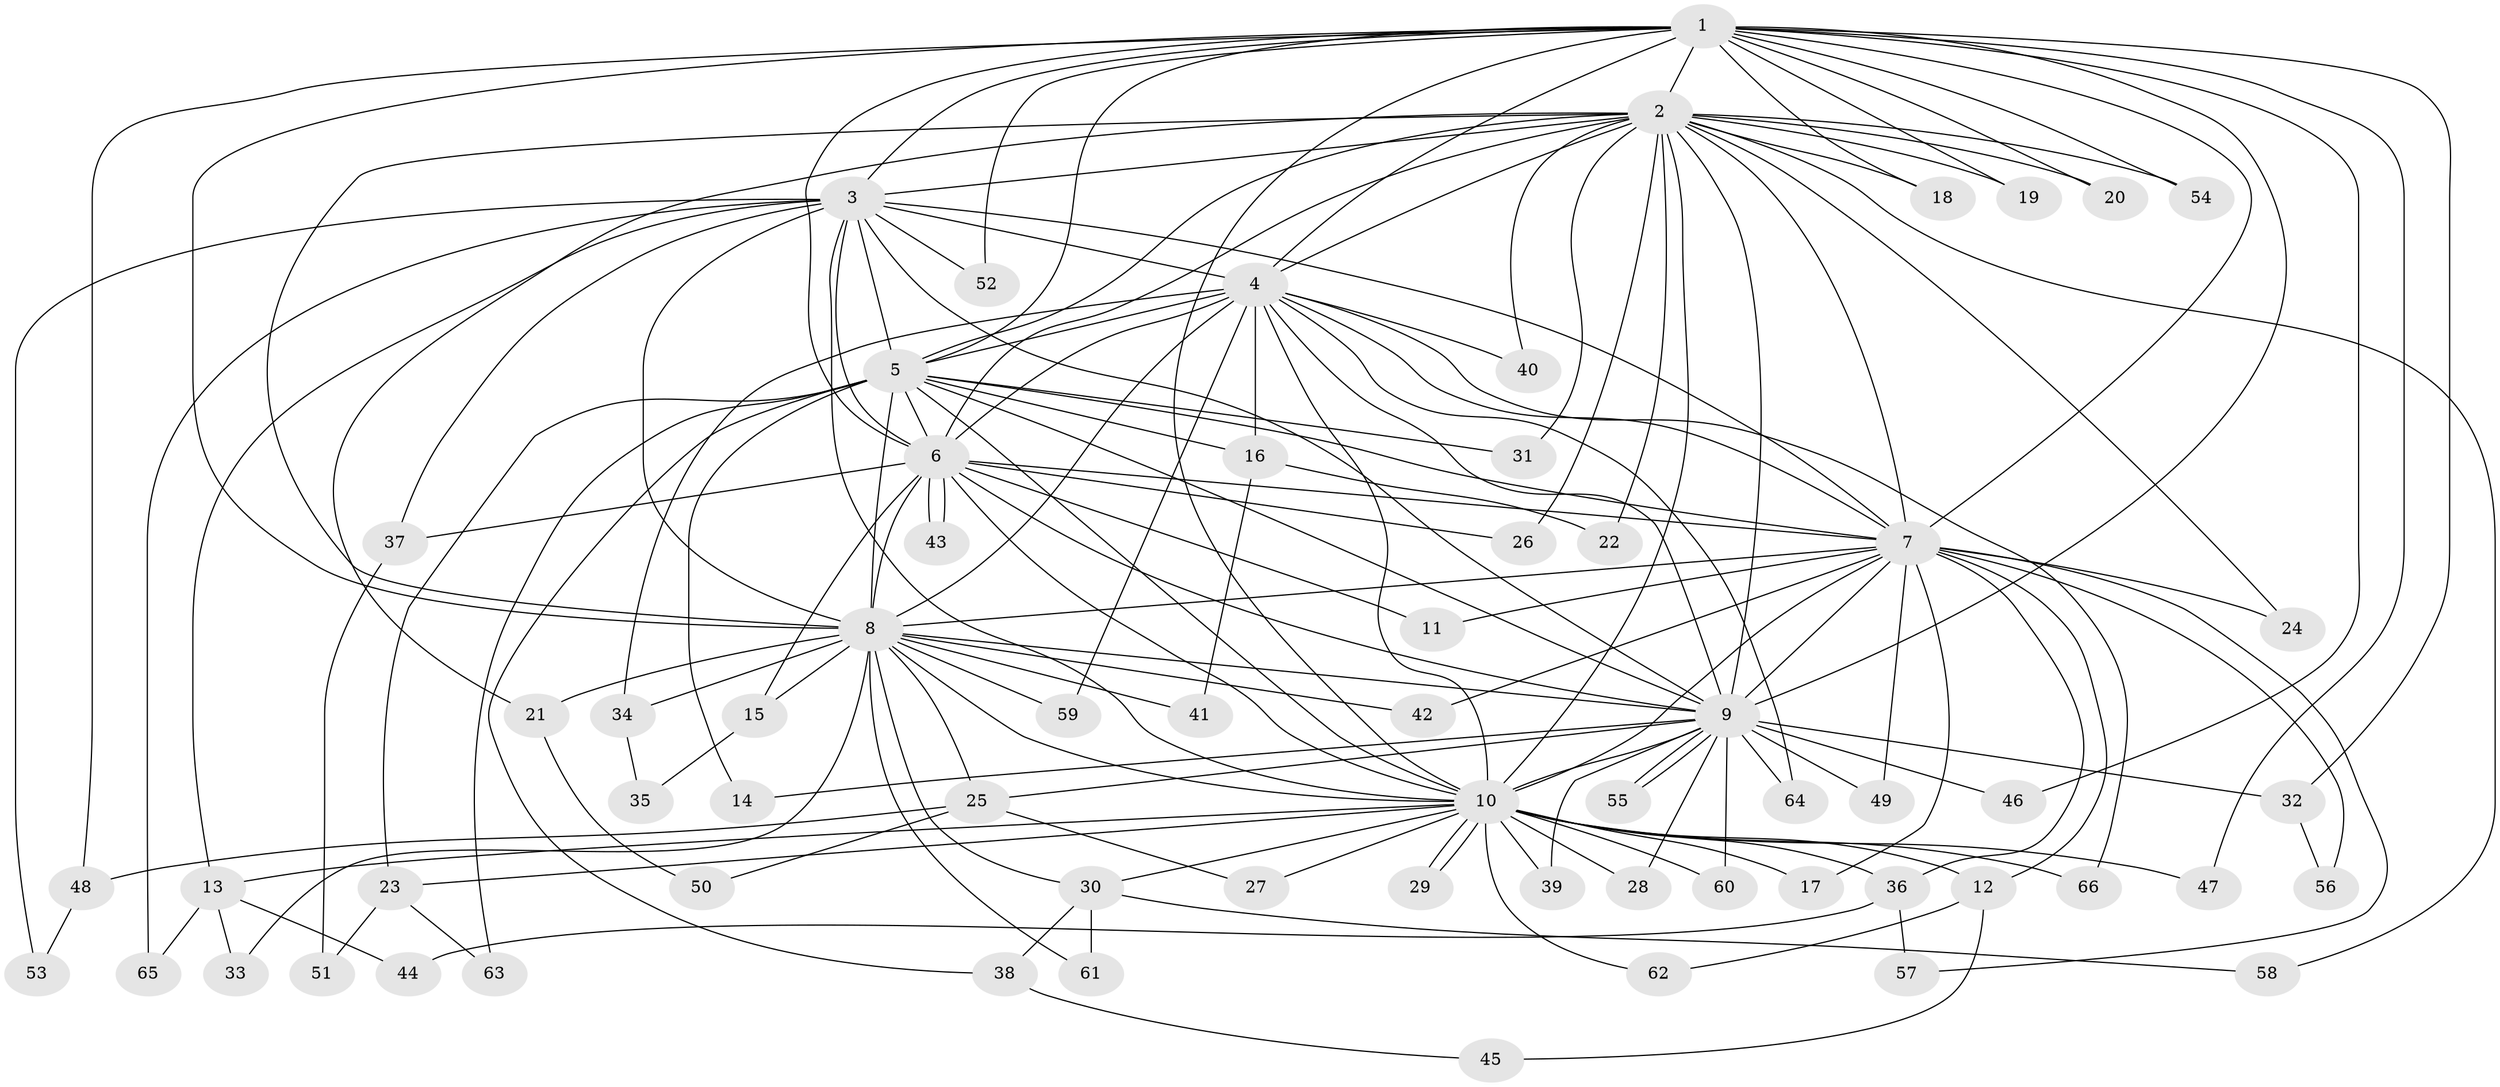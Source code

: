 // coarse degree distribution, {12: 0.02127659574468085, 13: 0.0425531914893617, 16: 0.0425531914893617, 2: 0.425531914893617, 3: 0.2127659574468085, 18: 0.02127659574468085, 4: 0.06382978723404255, 1: 0.06382978723404255, 5: 0.02127659574468085, 17: 0.0425531914893617, 19: 0.02127659574468085, 11: 0.02127659574468085}
// Generated by graph-tools (version 1.1) at 2025/36/03/04/25 23:36:21]
// undirected, 66 vertices, 157 edges
graph export_dot {
  node [color=gray90,style=filled];
  1;
  2;
  3;
  4;
  5;
  6;
  7;
  8;
  9;
  10;
  11;
  12;
  13;
  14;
  15;
  16;
  17;
  18;
  19;
  20;
  21;
  22;
  23;
  24;
  25;
  26;
  27;
  28;
  29;
  30;
  31;
  32;
  33;
  34;
  35;
  36;
  37;
  38;
  39;
  40;
  41;
  42;
  43;
  44;
  45;
  46;
  47;
  48;
  49;
  50;
  51;
  52;
  53;
  54;
  55;
  56;
  57;
  58;
  59;
  60;
  61;
  62;
  63;
  64;
  65;
  66;
  1 -- 2;
  1 -- 3;
  1 -- 4;
  1 -- 5;
  1 -- 6;
  1 -- 7;
  1 -- 8;
  1 -- 9;
  1 -- 10;
  1 -- 18;
  1 -- 19;
  1 -- 20;
  1 -- 32;
  1 -- 46;
  1 -- 47;
  1 -- 48;
  1 -- 52;
  1 -- 54;
  2 -- 3;
  2 -- 4;
  2 -- 5;
  2 -- 6;
  2 -- 7;
  2 -- 8;
  2 -- 9;
  2 -- 10;
  2 -- 18;
  2 -- 19;
  2 -- 20;
  2 -- 21;
  2 -- 22;
  2 -- 24;
  2 -- 26;
  2 -- 31;
  2 -- 40;
  2 -- 54;
  2 -- 58;
  3 -- 4;
  3 -- 5;
  3 -- 6;
  3 -- 7;
  3 -- 8;
  3 -- 9;
  3 -- 10;
  3 -- 13;
  3 -- 37;
  3 -- 52;
  3 -- 53;
  3 -- 65;
  4 -- 5;
  4 -- 6;
  4 -- 7;
  4 -- 8;
  4 -- 9;
  4 -- 10;
  4 -- 16;
  4 -- 34;
  4 -- 40;
  4 -- 59;
  4 -- 64;
  4 -- 66;
  5 -- 6;
  5 -- 7;
  5 -- 8;
  5 -- 9;
  5 -- 10;
  5 -- 14;
  5 -- 16;
  5 -- 23;
  5 -- 31;
  5 -- 38;
  5 -- 63;
  6 -- 7;
  6 -- 8;
  6 -- 9;
  6 -- 10;
  6 -- 11;
  6 -- 15;
  6 -- 26;
  6 -- 37;
  6 -- 43;
  6 -- 43;
  7 -- 8;
  7 -- 9;
  7 -- 10;
  7 -- 11;
  7 -- 12;
  7 -- 17;
  7 -- 24;
  7 -- 36;
  7 -- 42;
  7 -- 49;
  7 -- 56;
  7 -- 57;
  8 -- 9;
  8 -- 10;
  8 -- 15;
  8 -- 21;
  8 -- 25;
  8 -- 30;
  8 -- 33;
  8 -- 34;
  8 -- 41;
  8 -- 42;
  8 -- 59;
  8 -- 61;
  9 -- 10;
  9 -- 14;
  9 -- 25;
  9 -- 28;
  9 -- 32;
  9 -- 39;
  9 -- 46;
  9 -- 49;
  9 -- 55;
  9 -- 55;
  9 -- 60;
  9 -- 64;
  10 -- 12;
  10 -- 13;
  10 -- 17;
  10 -- 23;
  10 -- 27;
  10 -- 28;
  10 -- 29;
  10 -- 29;
  10 -- 30;
  10 -- 36;
  10 -- 39;
  10 -- 47;
  10 -- 60;
  10 -- 62;
  10 -- 66;
  12 -- 45;
  12 -- 62;
  13 -- 33;
  13 -- 44;
  13 -- 65;
  15 -- 35;
  16 -- 22;
  16 -- 41;
  21 -- 50;
  23 -- 51;
  23 -- 63;
  25 -- 27;
  25 -- 48;
  25 -- 50;
  30 -- 38;
  30 -- 58;
  30 -- 61;
  32 -- 56;
  34 -- 35;
  36 -- 44;
  36 -- 57;
  37 -- 51;
  38 -- 45;
  48 -- 53;
}
